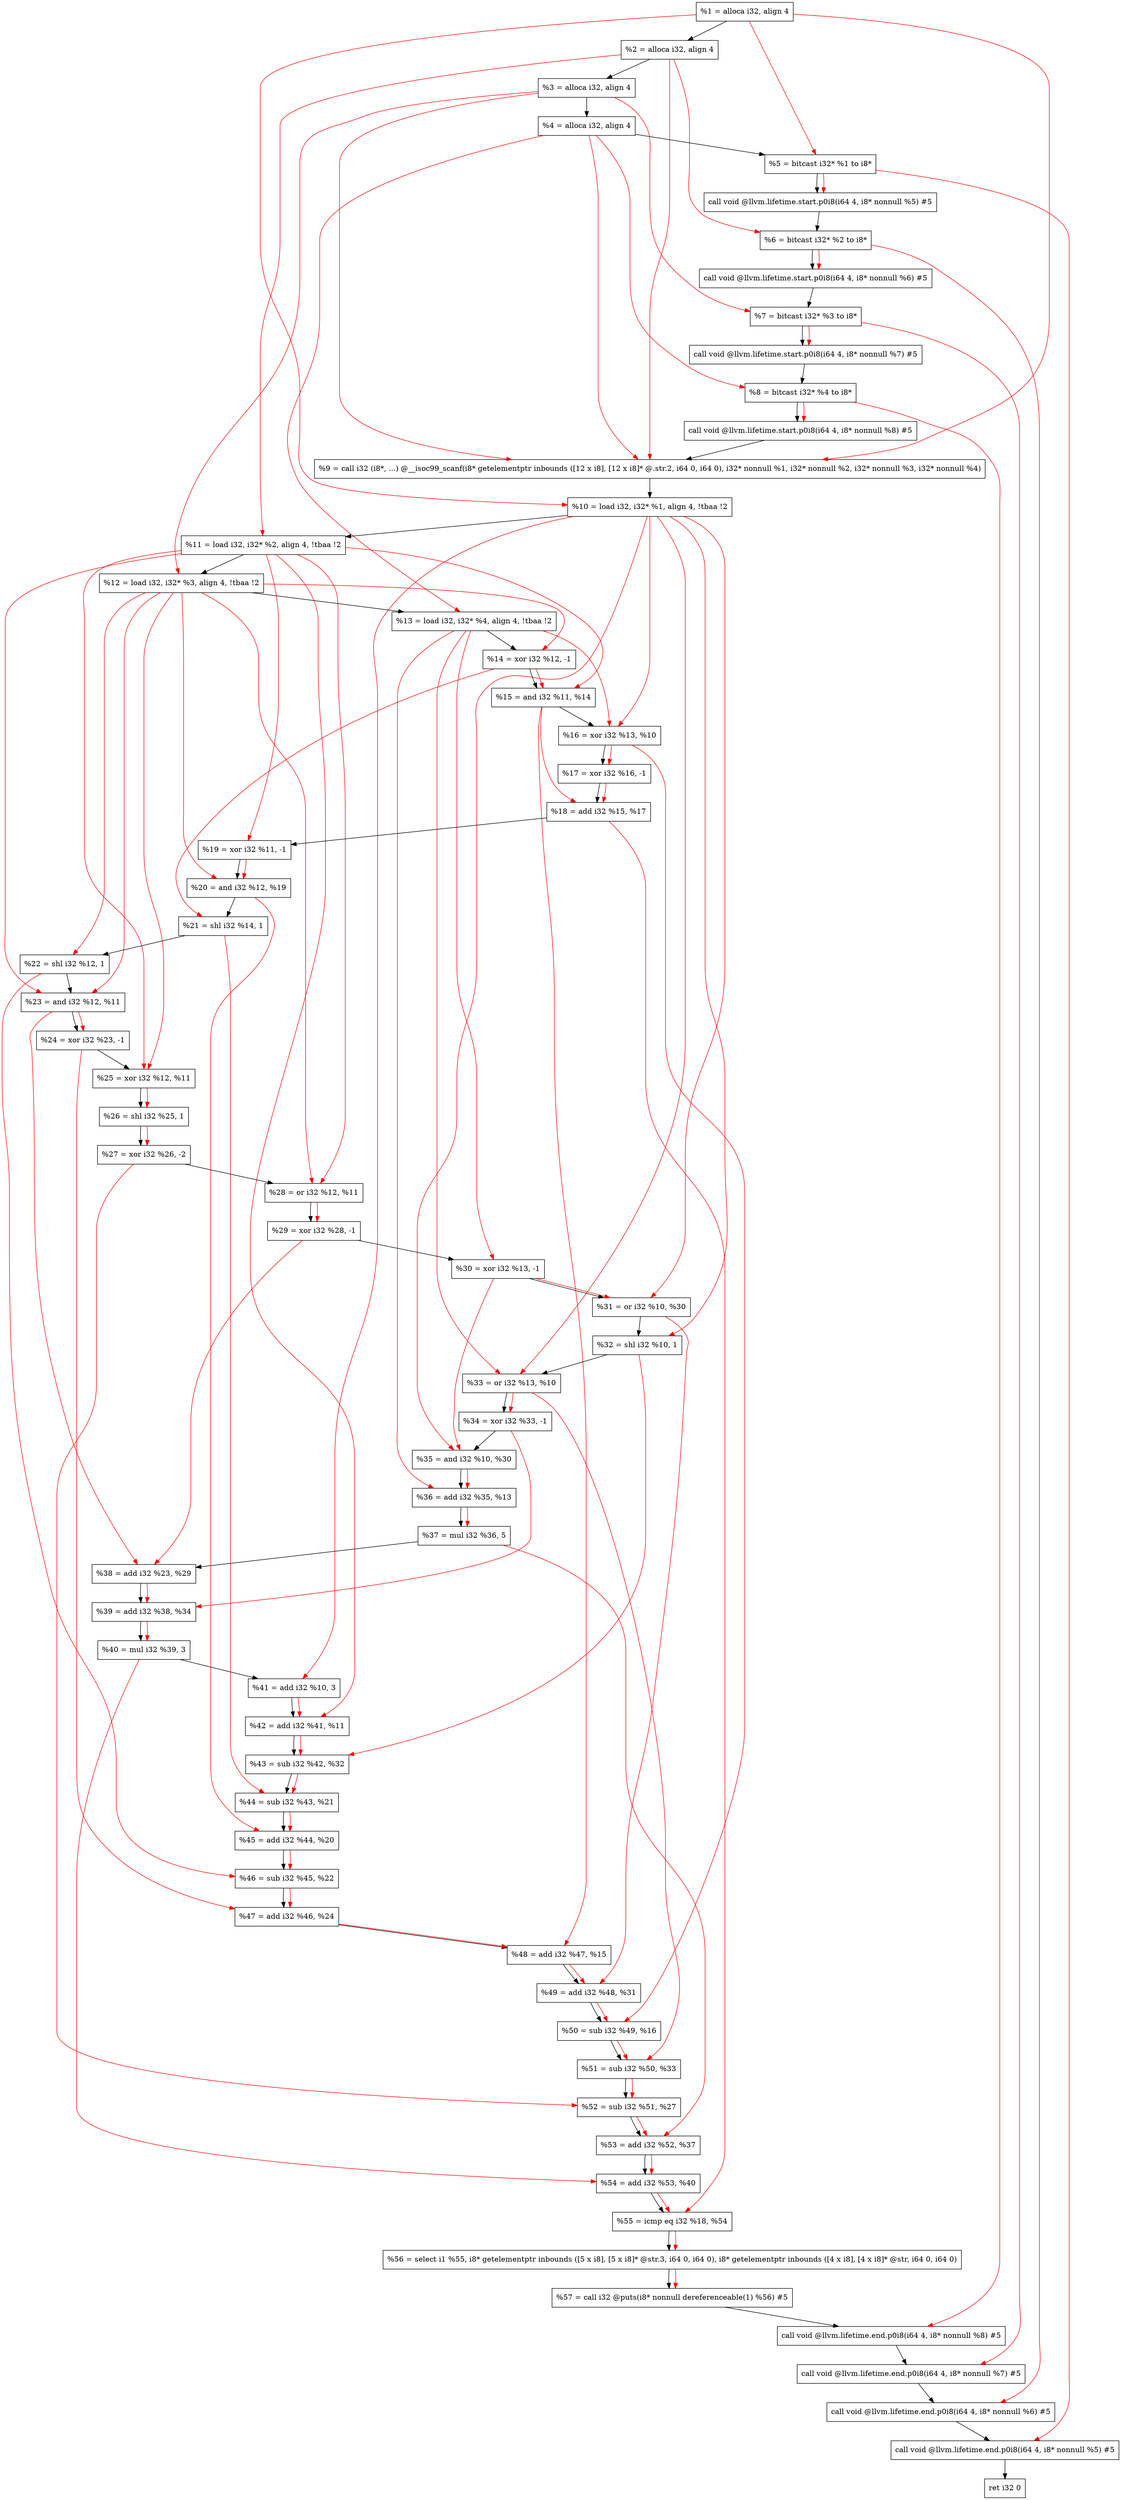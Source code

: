 digraph "DFG for'main' function" {
	Node0x22a0cf8[shape=record, label="  %1 = alloca i32, align 4"];
	Node0x22a0d78[shape=record, label="  %2 = alloca i32, align 4"];
	Node0x22a0e08[shape=record, label="  %3 = alloca i32, align 4"];
	Node0x22a0e68[shape=record, label="  %4 = alloca i32, align 4"];
	Node0x22a0f18[shape=record, label="  %5 = bitcast i32* %1 to i8*"];
	Node0x22a1348[shape=record, label="  call void @llvm.lifetime.start.p0i8(i64 4, i8* nonnull %5) #5"];
	Node0x22a1428[shape=record, label="  %6 = bitcast i32* %2 to i8*"];
	Node0x22a1528[shape=record, label="  call void @llvm.lifetime.start.p0i8(i64 4, i8* nonnull %6) #5"];
	Node0x22a15e8[shape=record, label="  %7 = bitcast i32* %3 to i8*"];
	Node0x22a1698[shape=record, label="  call void @llvm.lifetime.start.p0i8(i64 4, i8* nonnull %7) #5"];
	Node0x22a1758[shape=record, label="  %8 = bitcast i32* %4 to i8*"];
	Node0x22a1808[shape=record, label="  call void @llvm.lifetime.start.p0i8(i64 4, i8* nonnull %8) #5"];
	Node0x229bba0[shape=record, label="  %9 = call i32 (i8*, ...) @__isoc99_scanf(i8* getelementptr inbounds ([12 x i8], [12 x i8]* @.str.2, i64 0, i64 0), i32* nonnull %1, i32* nonnull %2, i32* nonnull %3, i32* nonnull %4)"];
	Node0x22a1a08[shape=record, label="  %10 = load i32, i32* %1, align 4, !tbaa !2"];
	Node0x22a2978[shape=record, label="  %11 = load i32, i32* %2, align 4, !tbaa !2"];
	Node0x22a2fe8[shape=record, label="  %12 = load i32, i32* %3, align 4, !tbaa !2"];
	Node0x22a3048[shape=record, label="  %13 = load i32, i32* %4, align 4, !tbaa !2"];
	Node0x22a30c0[shape=record, label="  %14 = xor i32 %12, -1"];
	Node0x22a3130[shape=record, label="  %15 = and i32 %11, %14"];
	Node0x22a31a0[shape=record, label="  %16 = xor i32 %13, %10"];
	Node0x22a3210[shape=record, label="  %17 = xor i32 %16, -1"];
	Node0x22a3280[shape=record, label="  %18 = add i32 %15, %17"];
	Node0x22a32f0[shape=record, label="  %19 = xor i32 %11, -1"];
	Node0x22a3360[shape=record, label="  %20 = and i32 %12, %19"];
	Node0x22a33d0[shape=record, label="  %21 = shl i32 %14, 1"];
	Node0x22a3440[shape=record, label="  %22 = shl i32 %12, 1"];
	Node0x22a34b0[shape=record, label="  %23 = and i32 %12, %11"];
	Node0x22a3520[shape=record, label="  %24 = xor i32 %23, -1"];
	Node0x22a3590[shape=record, label="  %25 = xor i32 %12, %11"];
	Node0x22a3600[shape=record, label="  %26 = shl i32 %25, 1"];
	Node0x22a3670[shape=record, label="  %27 = xor i32 %26, -2"];
	Node0x22a36e0[shape=record, label="  %28 = or i32 %12, %11"];
	Node0x22a3750[shape=record, label="  %29 = xor i32 %28, -1"];
	Node0x22a37c0[shape=record, label="  %30 = xor i32 %13, -1"];
	Node0x22a3830[shape=record, label="  %31 = or i32 %10, %30"];
	Node0x22a38a0[shape=record, label="  %32 = shl i32 %10, 1"];
	Node0x22a3910[shape=record, label="  %33 = or i32 %13, %10"];
	Node0x22a3980[shape=record, label="  %34 = xor i32 %33, -1"];
	Node0x22a39f0[shape=record, label="  %35 = and i32 %10, %30"];
	Node0x22a3a60[shape=record, label="  %36 = add i32 %35, %13"];
	Node0x22a3ad0[shape=record, label="  %37 = mul i32 %36, 5"];
	Node0x22a3b40[shape=record, label="  %38 = add i32 %23, %29"];
	Node0x22a3bb0[shape=record, label="  %39 = add i32 %38, %34"];
	Node0x22a3c20[shape=record, label="  %40 = mul i32 %39, 3"];
	Node0x22a3c90[shape=record, label="  %41 = add i32 %10, 3"];
	Node0x22a3d00[shape=record, label="  %42 = add i32 %41, %11"];
	Node0x22a3d70[shape=record, label="  %43 = sub i32 %42, %32"];
	Node0x22a3de0[shape=record, label="  %44 = sub i32 %43, %21"];
	Node0x22a3e50[shape=record, label="  %45 = add i32 %44, %20"];
	Node0x22a3ec0[shape=record, label="  %46 = sub i32 %45, %22"];
	Node0x22a3f30[shape=record, label="  %47 = add i32 %46, %24"];
	Node0x22a3fa0[shape=record, label="  %48 = add i32 %47, %15"];
	Node0x22a4010[shape=record, label="  %49 = add i32 %48, %31"];
	Node0x22a4080[shape=record, label="  %50 = sub i32 %49, %16"];
	Node0x22a40f0[shape=record, label="  %51 = sub i32 %50, %33"];
	Node0x22a4160[shape=record, label="  %52 = sub i32 %51, %27"];
	Node0x22a41d0[shape=record, label="  %53 = add i32 %52, %37"];
	Node0x22a4240[shape=record, label="  %54 = add i32 %53, %40"];
	Node0x22a42b0[shape=record, label="  %55 = icmp eq i32 %18, %54"];
	Node0x22408b8[shape=record, label="  %56 = select i1 %55, i8* getelementptr inbounds ([5 x i8], [5 x i8]* @str.3, i64 0, i64 0), i8* getelementptr inbounds ([4 x i8], [4 x i8]* @str, i64 0, i64 0)"];
	Node0x22a4340[shape=record, label="  %57 = call i32 @puts(i8* nonnull dereferenceable(1) %56) #5"];
	Node0x22a45e8[shape=record, label="  call void @llvm.lifetime.end.p0i8(i64 4, i8* nonnull %8) #5"];
	Node0x22a4748[shape=record, label="  call void @llvm.lifetime.end.p0i8(i64 4, i8* nonnull %7) #5"];
	Node0x22a4858[shape=record, label="  call void @llvm.lifetime.end.p0i8(i64 4, i8* nonnull %6) #5"];
	Node0x22a4968[shape=record, label="  call void @llvm.lifetime.end.p0i8(i64 4, i8* nonnull %5) #5"];
	Node0x22a4a28[shape=record, label="  ret i32 0"];
	Node0x22a0cf8 -> Node0x22a0d78;
	Node0x22a0d78 -> Node0x22a0e08;
	Node0x22a0e08 -> Node0x22a0e68;
	Node0x22a0e68 -> Node0x22a0f18;
	Node0x22a0f18 -> Node0x22a1348;
	Node0x22a1348 -> Node0x22a1428;
	Node0x22a1428 -> Node0x22a1528;
	Node0x22a1528 -> Node0x22a15e8;
	Node0x22a15e8 -> Node0x22a1698;
	Node0x22a1698 -> Node0x22a1758;
	Node0x22a1758 -> Node0x22a1808;
	Node0x22a1808 -> Node0x229bba0;
	Node0x229bba0 -> Node0x22a1a08;
	Node0x22a1a08 -> Node0x22a2978;
	Node0x22a2978 -> Node0x22a2fe8;
	Node0x22a2fe8 -> Node0x22a3048;
	Node0x22a3048 -> Node0x22a30c0;
	Node0x22a30c0 -> Node0x22a3130;
	Node0x22a3130 -> Node0x22a31a0;
	Node0x22a31a0 -> Node0x22a3210;
	Node0x22a3210 -> Node0x22a3280;
	Node0x22a3280 -> Node0x22a32f0;
	Node0x22a32f0 -> Node0x22a3360;
	Node0x22a3360 -> Node0x22a33d0;
	Node0x22a33d0 -> Node0x22a3440;
	Node0x22a3440 -> Node0x22a34b0;
	Node0x22a34b0 -> Node0x22a3520;
	Node0x22a3520 -> Node0x22a3590;
	Node0x22a3590 -> Node0x22a3600;
	Node0x22a3600 -> Node0x22a3670;
	Node0x22a3670 -> Node0x22a36e0;
	Node0x22a36e0 -> Node0x22a3750;
	Node0x22a3750 -> Node0x22a37c0;
	Node0x22a37c0 -> Node0x22a3830;
	Node0x22a3830 -> Node0x22a38a0;
	Node0x22a38a0 -> Node0x22a3910;
	Node0x22a3910 -> Node0x22a3980;
	Node0x22a3980 -> Node0x22a39f0;
	Node0x22a39f0 -> Node0x22a3a60;
	Node0x22a3a60 -> Node0x22a3ad0;
	Node0x22a3ad0 -> Node0x22a3b40;
	Node0x22a3b40 -> Node0x22a3bb0;
	Node0x22a3bb0 -> Node0x22a3c20;
	Node0x22a3c20 -> Node0x22a3c90;
	Node0x22a3c90 -> Node0x22a3d00;
	Node0x22a3d00 -> Node0x22a3d70;
	Node0x22a3d70 -> Node0x22a3de0;
	Node0x22a3de0 -> Node0x22a3e50;
	Node0x22a3e50 -> Node0x22a3ec0;
	Node0x22a3ec0 -> Node0x22a3f30;
	Node0x22a3f30 -> Node0x22a3fa0;
	Node0x22a3fa0 -> Node0x22a4010;
	Node0x22a4010 -> Node0x22a4080;
	Node0x22a4080 -> Node0x22a40f0;
	Node0x22a40f0 -> Node0x22a4160;
	Node0x22a4160 -> Node0x22a41d0;
	Node0x22a41d0 -> Node0x22a4240;
	Node0x22a4240 -> Node0x22a42b0;
	Node0x22a42b0 -> Node0x22408b8;
	Node0x22408b8 -> Node0x22a4340;
	Node0x22a4340 -> Node0x22a45e8;
	Node0x22a45e8 -> Node0x22a4748;
	Node0x22a4748 -> Node0x22a4858;
	Node0x22a4858 -> Node0x22a4968;
	Node0x22a4968 -> Node0x22a4a28;
edge [color=red]
	Node0x22a0cf8 -> Node0x22a0f18;
	Node0x22a0f18 -> Node0x22a1348;
	Node0x22a0d78 -> Node0x22a1428;
	Node0x22a1428 -> Node0x22a1528;
	Node0x22a0e08 -> Node0x22a15e8;
	Node0x22a15e8 -> Node0x22a1698;
	Node0x22a0e68 -> Node0x22a1758;
	Node0x22a1758 -> Node0x22a1808;
	Node0x22a0cf8 -> Node0x229bba0;
	Node0x22a0d78 -> Node0x229bba0;
	Node0x22a0e08 -> Node0x229bba0;
	Node0x22a0e68 -> Node0x229bba0;
	Node0x22a0cf8 -> Node0x22a1a08;
	Node0x22a0d78 -> Node0x22a2978;
	Node0x22a0e08 -> Node0x22a2fe8;
	Node0x22a0e68 -> Node0x22a3048;
	Node0x22a2fe8 -> Node0x22a30c0;
	Node0x22a2978 -> Node0x22a3130;
	Node0x22a30c0 -> Node0x22a3130;
	Node0x22a3048 -> Node0x22a31a0;
	Node0x22a1a08 -> Node0x22a31a0;
	Node0x22a31a0 -> Node0x22a3210;
	Node0x22a3130 -> Node0x22a3280;
	Node0x22a3210 -> Node0x22a3280;
	Node0x22a2978 -> Node0x22a32f0;
	Node0x22a2fe8 -> Node0x22a3360;
	Node0x22a32f0 -> Node0x22a3360;
	Node0x22a30c0 -> Node0x22a33d0;
	Node0x22a2fe8 -> Node0x22a3440;
	Node0x22a2fe8 -> Node0x22a34b0;
	Node0x22a2978 -> Node0x22a34b0;
	Node0x22a34b0 -> Node0x22a3520;
	Node0x22a2fe8 -> Node0x22a3590;
	Node0x22a2978 -> Node0x22a3590;
	Node0x22a3590 -> Node0x22a3600;
	Node0x22a3600 -> Node0x22a3670;
	Node0x22a2fe8 -> Node0x22a36e0;
	Node0x22a2978 -> Node0x22a36e0;
	Node0x22a36e0 -> Node0x22a3750;
	Node0x22a3048 -> Node0x22a37c0;
	Node0x22a1a08 -> Node0x22a3830;
	Node0x22a37c0 -> Node0x22a3830;
	Node0x22a1a08 -> Node0x22a38a0;
	Node0x22a3048 -> Node0x22a3910;
	Node0x22a1a08 -> Node0x22a3910;
	Node0x22a3910 -> Node0x22a3980;
	Node0x22a1a08 -> Node0x22a39f0;
	Node0x22a37c0 -> Node0x22a39f0;
	Node0x22a39f0 -> Node0x22a3a60;
	Node0x22a3048 -> Node0x22a3a60;
	Node0x22a3a60 -> Node0x22a3ad0;
	Node0x22a34b0 -> Node0x22a3b40;
	Node0x22a3750 -> Node0x22a3b40;
	Node0x22a3b40 -> Node0x22a3bb0;
	Node0x22a3980 -> Node0x22a3bb0;
	Node0x22a3bb0 -> Node0x22a3c20;
	Node0x22a1a08 -> Node0x22a3c90;
	Node0x22a3c90 -> Node0x22a3d00;
	Node0x22a2978 -> Node0x22a3d00;
	Node0x22a3d00 -> Node0x22a3d70;
	Node0x22a38a0 -> Node0x22a3d70;
	Node0x22a3d70 -> Node0x22a3de0;
	Node0x22a33d0 -> Node0x22a3de0;
	Node0x22a3de0 -> Node0x22a3e50;
	Node0x22a3360 -> Node0x22a3e50;
	Node0x22a3e50 -> Node0x22a3ec0;
	Node0x22a3440 -> Node0x22a3ec0;
	Node0x22a3ec0 -> Node0x22a3f30;
	Node0x22a3520 -> Node0x22a3f30;
	Node0x22a3f30 -> Node0x22a3fa0;
	Node0x22a3130 -> Node0x22a3fa0;
	Node0x22a3fa0 -> Node0x22a4010;
	Node0x22a3830 -> Node0x22a4010;
	Node0x22a4010 -> Node0x22a4080;
	Node0x22a31a0 -> Node0x22a4080;
	Node0x22a4080 -> Node0x22a40f0;
	Node0x22a3910 -> Node0x22a40f0;
	Node0x22a40f0 -> Node0x22a4160;
	Node0x22a3670 -> Node0x22a4160;
	Node0x22a4160 -> Node0x22a41d0;
	Node0x22a3ad0 -> Node0x22a41d0;
	Node0x22a41d0 -> Node0x22a4240;
	Node0x22a3c20 -> Node0x22a4240;
	Node0x22a3280 -> Node0x22a42b0;
	Node0x22a4240 -> Node0x22a42b0;
	Node0x22a42b0 -> Node0x22408b8;
	Node0x22408b8 -> Node0x22a4340;
	Node0x22a1758 -> Node0x22a45e8;
	Node0x22a15e8 -> Node0x22a4748;
	Node0x22a1428 -> Node0x22a4858;
	Node0x22a0f18 -> Node0x22a4968;
}
